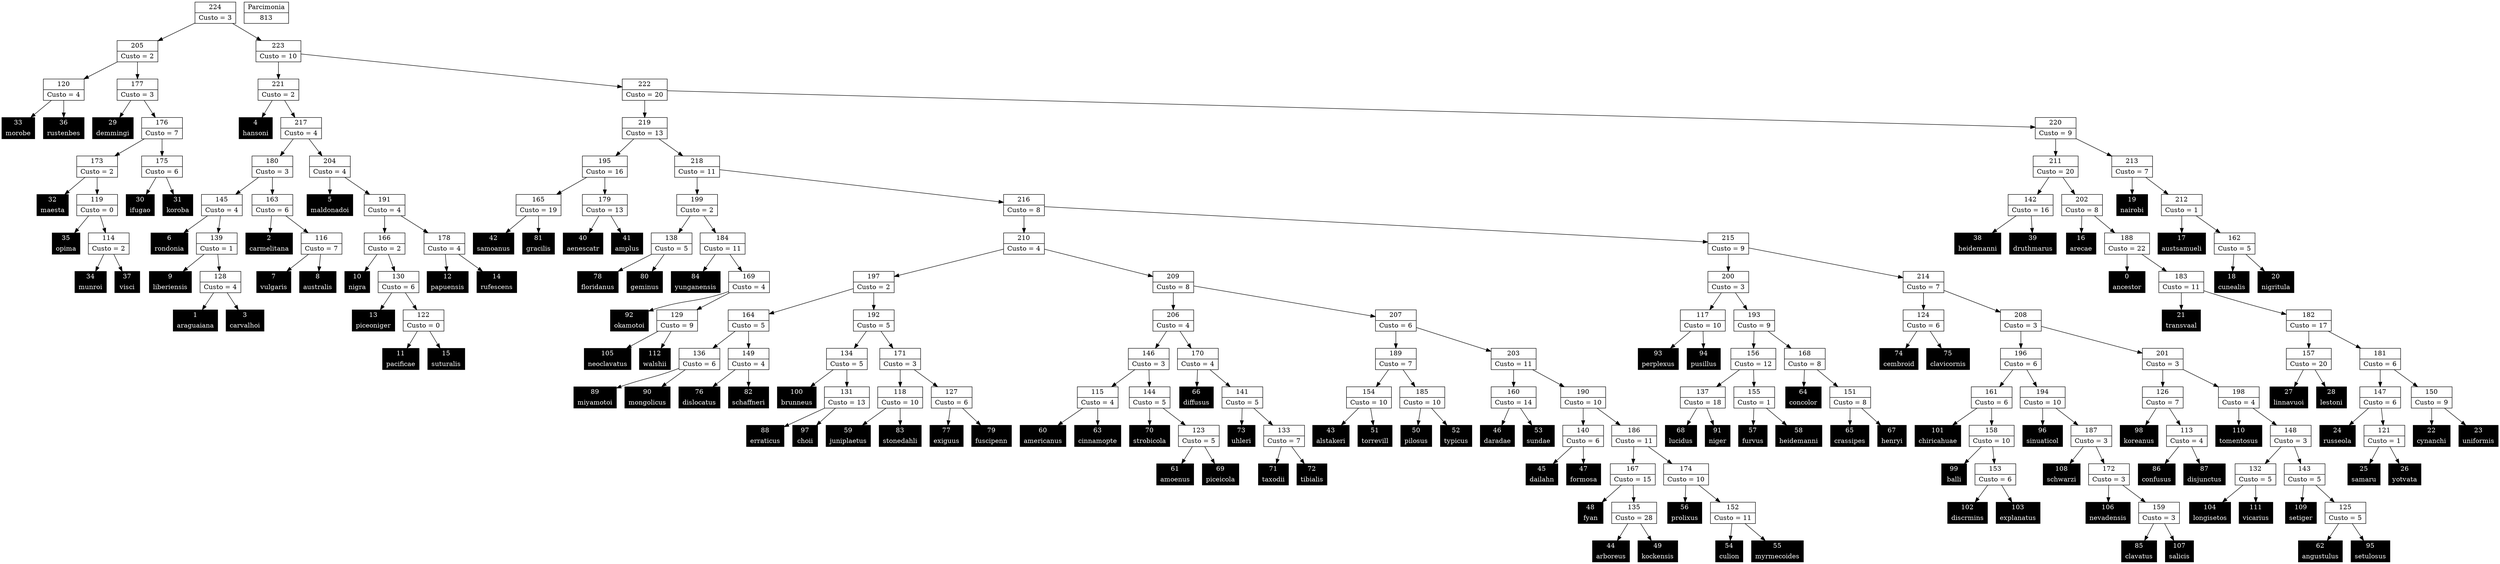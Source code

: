 Digraph G {
0 [shape="record", label="{0 | ancestor}",style=filled, color=black, fontcolor=white,fontsize=14, height=0.5]
1 [shape="record", label="{1 | araguaiana}",style=filled, color=black, fontcolor=white,fontsize=14, height=0.5]
2 [shape="record", label="{2 | carmelitana}",style=filled, color=black, fontcolor=white,fontsize=14, height=0.5]
3 [shape="record", label="{3 | carvalhoi}",style=filled, color=black, fontcolor=white,fontsize=14, height=0.5]
4 [shape="record", label="{4 | hansoni}",style=filled, color=black, fontcolor=white,fontsize=14, height=0.5]
5 [shape="record", label="{5 | maldonadoi}",style=filled, color=black, fontcolor=white,fontsize=14, height=0.5]
6 [shape="record", label="{6 | rondonia}",style=filled, color=black, fontcolor=white,fontsize=14, height=0.5]
7 [shape="record", label="{7 | vulgaris}",style=filled, color=black, fontcolor=white,fontsize=14, height=0.5]
8 [shape="record", label="{8 | australis}",style=filled, color=black, fontcolor=white,fontsize=14, height=0.5]
9 [shape="record", label="{9 | liberiensis}",style=filled, color=black, fontcolor=white,fontsize=14, height=0.5]
10 [shape="record", label="{10 | nigra}",style=filled, color=black, fontcolor=white,fontsize=14, height=0.5]
11 [shape="record", label="{11 | pacificae}",style=filled, color=black, fontcolor=white,fontsize=14, height=0.5]
12 [shape="record", label="{12 | papuensis}",style=filled, color=black, fontcolor=white,fontsize=14, height=0.5]
13 [shape="record", label="{13 | piceoniger}",style=filled, color=black, fontcolor=white,fontsize=14, height=0.5]
14 [shape="record", label="{14 | rufescens}",style=filled, color=black, fontcolor=white,fontsize=14, height=0.5]
15 [shape="record", label="{15 | suturalis}",style=filled, color=black, fontcolor=white,fontsize=14, height=0.5]
16 [shape="record", label="{16 | arecae}",style=filled, color=black, fontcolor=white,fontsize=14, height=0.5]
17 [shape="record", label="{17 | austsamueli}",style=filled, color=black, fontcolor=white,fontsize=14, height=0.5]
18 [shape="record", label="{18 | cunealis}",style=filled, color=black, fontcolor=white,fontsize=14, height=0.5]
19 [shape="record", label="{19 | nairobi}",style=filled, color=black, fontcolor=white,fontsize=14, height=0.5]
20 [shape="record", label="{20 | nigritula}",style=filled, color=black, fontcolor=white,fontsize=14, height=0.5]
21 [shape="record", label="{21 | transvaal}",style=filled, color=black, fontcolor=white,fontsize=14, height=0.5]
22 [shape="record", label="{22 | cynanchi}",style=filled, color=black, fontcolor=white,fontsize=14, height=0.5]
23 [shape="record", label="{23 | uniformis}",style=filled, color=black, fontcolor=white,fontsize=14, height=0.5]
24 [shape="record", label="{24 | russeola}",style=filled, color=black, fontcolor=white,fontsize=14, height=0.5]
25 [shape="record", label="{25 | samaru}",style=filled, color=black, fontcolor=white,fontsize=14, height=0.5]
26 [shape="record", label="{26 | yotvata}",style=filled, color=black, fontcolor=white,fontsize=14, height=0.5]
27 [shape="record", label="{27 | linnavuoi}",style=filled, color=black, fontcolor=white,fontsize=14, height=0.5]
28 [shape="record", label="{28 | lestoni}",style=filled, color=black, fontcolor=white,fontsize=14, height=0.5]
29 [shape="record", label="{29 | demmingi}",style=filled, color=black, fontcolor=white,fontsize=14, height=0.5]
30 [shape="record", label="{30 | ifugao}",style=filled, color=black, fontcolor=white,fontsize=14, height=0.5]
31 [shape="record", label="{31 | koroba}",style=filled, color=black, fontcolor=white,fontsize=14, height=0.5]
32 [shape="record", label="{32 | maesta}",style=filled, color=black, fontcolor=white,fontsize=14, height=0.5]
33 [shape="record", label="{33 | morobe}",style=filled, color=black, fontcolor=white,fontsize=14, height=0.5]
34 [shape="record", label="{34 | munroi}",style=filled, color=black, fontcolor=white,fontsize=14, height=0.5]
35 [shape="record", label="{35 | opima}",style=filled, color=black, fontcolor=white,fontsize=14, height=0.5]
36 [shape="record", label="{36 | rustenbes}",style=filled, color=black, fontcolor=white,fontsize=14, height=0.5]
37 [shape="record", label="{37 | visci}",style=filled, color=black, fontcolor=white,fontsize=14, height=0.5]
38 [shape="record", label="{38 | heidemanni}",style=filled, color=black, fontcolor=white,fontsize=14, height=0.5]
39 [shape="record", label="{39 | druthmarus}",style=filled, color=black, fontcolor=white,fontsize=14, height=0.5]
40 [shape="record", label="{40 | aenescatr}",style=filled, color=black, fontcolor=white,fontsize=14, height=0.5]
41 [shape="record", label="{41 | amplus}",style=filled, color=black, fontcolor=white,fontsize=14, height=0.5]
42 [shape="record", label="{42 | samoanus}",style=filled, color=black, fontcolor=white,fontsize=14, height=0.5]
43 [shape="record", label="{43 | alstakeri}",style=filled, color=black, fontcolor=white,fontsize=14, height=0.5]
44 [shape="record", label="{44 | arboreus}",style=filled, color=black, fontcolor=white,fontsize=14, height=0.5]
45 [shape="record", label="{45 | dailahn}",style=filled, color=black, fontcolor=white,fontsize=14, height=0.5]
46 [shape="record", label="{46 | daradae}",style=filled, color=black, fontcolor=white,fontsize=14, height=0.5]
47 [shape="record", label="{47 | formosa}",style=filled, color=black, fontcolor=white,fontsize=14, height=0.5]
48 [shape="record", label="{48 | fyan}",style=filled, color=black, fontcolor=white,fontsize=14, height=0.5]
49 [shape="record", label="{49 | kockensis}",style=filled, color=black, fontcolor=white,fontsize=14, height=0.5]
50 [shape="record", label="{50 | pilosus}",style=filled, color=black, fontcolor=white,fontsize=14, height=0.5]
51 [shape="record", label="{51 | torrevill}",style=filled, color=black, fontcolor=white,fontsize=14, height=0.5]
52 [shape="record", label="{52 | typicus}",style=filled, color=black, fontcolor=white,fontsize=14, height=0.5]
53 [shape="record", label="{53 | sundae}",style=filled, color=black, fontcolor=white,fontsize=14, height=0.5]
54 [shape="record", label="{54 | culion}",style=filled, color=black, fontcolor=white,fontsize=14, height=0.5]
55 [shape="record", label="{55 | myrmecoides}",style=filled, color=black, fontcolor=white,fontsize=14, height=0.5]
56 [shape="record", label="{56 | prolixus}",style=filled, color=black, fontcolor=white,fontsize=14, height=0.5]
57 [shape="record", label="{57 | furvus}",style=filled, color=black, fontcolor=white,fontsize=14, height=0.5]
58 [shape="record", label="{58 | heidemanni}",style=filled, color=black, fontcolor=white,fontsize=14, height=0.5]
59 [shape="record", label="{59 | juniplaetus}",style=filled, color=black, fontcolor=white,fontsize=14, height=0.5]
60 [shape="record", label="{60 | americanus}",style=filled, color=black, fontcolor=white,fontsize=14, height=0.5]
61 [shape="record", label="{61 | amoenus}",style=filled, color=black, fontcolor=white,fontsize=14, height=0.5]
62 [shape="record", label="{62 | angustulus}",style=filled, color=black, fontcolor=white,fontsize=14, height=0.5]
63 [shape="record", label="{63 | cinnamopte}",style=filled, color=black, fontcolor=white,fontsize=14, height=0.5]
64 [shape="record", label="{64 | concolor}",style=filled, color=black, fontcolor=white,fontsize=14, height=0.5]
65 [shape="record", label="{65 | crassipes}",style=filled, color=black, fontcolor=white,fontsize=14, height=0.5]
66 [shape="record", label="{66 | diffusus}",style=filled, color=black, fontcolor=white,fontsize=14, height=0.5]
67 [shape="record", label="{67 | henryi}",style=filled, color=black, fontcolor=white,fontsize=14, height=0.5]
68 [shape="record", label="{68 | lucidus}",style=filled, color=black, fontcolor=white,fontsize=14, height=0.5]
69 [shape="record", label="{69 | piceicola}",style=filled, color=black, fontcolor=white,fontsize=14, height=0.5]
70 [shape="record", label="{70 | strobicola}",style=filled, color=black, fontcolor=white,fontsize=14, height=0.5]
71 [shape="record", label="{71 | taxodii}",style=filled, color=black, fontcolor=white,fontsize=14, height=0.5]
72 [shape="record", label="{72 | tibialis}",style=filled, color=black, fontcolor=white,fontsize=14, height=0.5]
73 [shape="record", label="{73 | uhleri}",style=filled, color=black, fontcolor=white,fontsize=14, height=0.5]
74 [shape="record", label="{74 | cembroid}",style=filled, color=black, fontcolor=white,fontsize=14, height=0.5]
75 [shape="record", label="{75 | clavicornis}",style=filled, color=black, fontcolor=white,fontsize=14, height=0.5]
76 [shape="record", label="{76 | dislocatus}",style=filled, color=black, fontcolor=white,fontsize=14, height=0.5]
77 [shape="record", label="{77 | exiguus}",style=filled, color=black, fontcolor=white,fontsize=14, height=0.5]
78 [shape="record", label="{78 | floridanus}",style=filled, color=black, fontcolor=white,fontsize=14, height=0.5]
79 [shape="record", label="{79 | fuscipenn}",style=filled, color=black, fontcolor=white,fontsize=14, height=0.5]
80 [shape="record", label="{80 | geminus}",style=filled, color=black, fontcolor=white,fontsize=14, height=0.5]
81 [shape="record", label="{81 | gracilis}",style=filled, color=black, fontcolor=white,fontsize=14, height=0.5]
82 [shape="record", label="{82 | schaffneri}",style=filled, color=black, fontcolor=white,fontsize=14, height=0.5]
83 [shape="record", label="{83 | stonedahli}",style=filled, color=black, fontcolor=white,fontsize=14, height=0.5]
84 [shape="record", label="{84 | yunganensis}",style=filled, color=black, fontcolor=white,fontsize=14, height=0.5]
85 [shape="record", label="{85 | clavatus}",style=filled, color=black, fontcolor=white,fontsize=14, height=0.5]
86 [shape="record", label="{86 | confusus}",style=filled, color=black, fontcolor=white,fontsize=14, height=0.5]
87 [shape="record", label="{87 | disjunctus}",style=filled, color=black, fontcolor=white,fontsize=14, height=0.5]
88 [shape="record", label="{88 | erraticus}",style=filled, color=black, fontcolor=white,fontsize=14, height=0.5]
89 [shape="record", label="{89 | miyamotoi}",style=filled, color=black, fontcolor=white,fontsize=14, height=0.5]
90 [shape="record", label="{90 | mongolicus}",style=filled, color=black, fontcolor=white,fontsize=14, height=0.5]
91 [shape="record", label="{91 | niger}",style=filled, color=black, fontcolor=white,fontsize=14, height=0.5]
92 [shape="record", label="{92 | okamotoi}",style=filled, color=black, fontcolor=white,fontsize=14, height=0.5]
93 [shape="record", label="{93 | perplexus}",style=filled, color=black, fontcolor=white,fontsize=14, height=0.5]
94 [shape="record", label="{94 | pusillus}",style=filled, color=black, fontcolor=white,fontsize=14, height=0.5]
95 [shape="record", label="{95 | setulosus}",style=filled, color=black, fontcolor=white,fontsize=14, height=0.5]
96 [shape="record", label="{96 | sinuaticol}",style=filled, color=black, fontcolor=white,fontsize=14, height=0.5]
97 [shape="record", label="{97 | choii}",style=filled, color=black, fontcolor=white,fontsize=14, height=0.5]
98 [shape="record", label="{98 | koreanus}",style=filled, color=black, fontcolor=white,fontsize=14, height=0.5]
99 [shape="record", label="{99 | balli}",style=filled, color=black, fontcolor=white,fontsize=14, height=0.5]
100 [shape="record", label="{100 | brunneus}",style=filled, color=black, fontcolor=white,fontsize=14, height=0.5]
101 [shape="record", label="{101 | chiricahuae}",style=filled, color=black, fontcolor=white,fontsize=14, height=0.5]
102 [shape="record", label="{102 | discrmins}",style=filled, color=black, fontcolor=white,fontsize=14, height=0.5]
103 [shape="record", label="{103 | explanatus}",style=filled, color=black, fontcolor=white,fontsize=14, height=0.5]
104 [shape="record", label="{104 | longisetos}",style=filled, color=black, fontcolor=white,fontsize=14, height=0.5]
105 [shape="record", label="{105 | neoclavatus}",style=filled, color=black, fontcolor=white,fontsize=14, height=0.5]
106 [shape="record", label="{106 | nevadensis}",style=filled, color=black, fontcolor=white,fontsize=14, height=0.5]
107 [shape="record", label="{107 | salicis}",style=filled, color=black, fontcolor=white,fontsize=14, height=0.5]
108 [shape="record", label="{108 | schwarzi}",style=filled, color=black, fontcolor=white,fontsize=14, height=0.5]
109 [shape="record", label="{109 | setiger}",style=filled, color=black, fontcolor=white,fontsize=14, height=0.5]
110 [shape="record", label="{110 | tomentosus}",style=filled, color=black, fontcolor=white,fontsize=14, height=0.5]
111 [shape="record", label="{111 | vicarius}",style=filled, color=black, fontcolor=white,fontsize=14, height=0.5]
112 [shape="record", label="{112 | walshii}",style=filled, color=black, fontcolor=white,fontsize=14, height=0.5]
113 [shape="record", label="{113|Custo = 4}"]
114 [shape="record", label="{114|Custo = 2}"]
115 [shape="record", label="{115|Custo = 4}"]
116 [shape="record", label="{116|Custo = 7}"]
117 [shape="record", label="{117|Custo = 10}"]
118 [shape="record", label="{118|Custo = 10}"]
119 [shape="record", label="{119|Custo = 0}"]
120 [shape="record", label="{120|Custo = 4}"]
121 [shape="record", label="{121|Custo = 1}"]
122 [shape="record", label="{122|Custo = 0}"]
123 [shape="record", label="{123|Custo = 5}"]
124 [shape="record", label="{124|Custo = 6}"]
125 [shape="record", label="{125|Custo = 5}"]
126 [shape="record", label="{126|Custo = 7}"]
127 [shape="record", label="{127|Custo = 6}"]
128 [shape="record", label="{128|Custo = 4}"]
129 [shape="record", label="{129|Custo = 9}"]
130 [shape="record", label="{130|Custo = 6}"]
131 [shape="record", label="{131|Custo = 13}"]
132 [shape="record", label="{132|Custo = 5}"]
133 [shape="record", label="{133|Custo = 7}"]
134 [shape="record", label="{134|Custo = 5}"]
135 [shape="record", label="{135|Custo = 28}"]
136 [shape="record", label="{136|Custo = 6}"]
137 [shape="record", label="{137|Custo = 18}"]
138 [shape="record", label="{138|Custo = 5}"]
139 [shape="record", label="{139|Custo = 1}"]
140 [shape="record", label="{140|Custo = 6}"]
141 [shape="record", label="{141|Custo = 5}"]
142 [shape="record", label="{142|Custo = 16}"]
143 [shape="record", label="{143|Custo = 5}"]
144 [shape="record", label="{144|Custo = 5}"]
145 [shape="record", label="{145|Custo = 4}"]
146 [shape="record", label="{146|Custo = 3}"]
147 [shape="record", label="{147|Custo = 6}"]
148 [shape="record", label="{148|Custo = 3}"]
149 [shape="record", label="{149|Custo = 4}"]
150 [shape="record", label="{150|Custo = 9}"]
151 [shape="record", label="{151|Custo = 8}"]
152 [shape="record", label="{152|Custo = 11}"]
153 [shape="record", label="{153|Custo = 6}"]
154 [shape="record", label="{154|Custo = 10}"]
155 [shape="record", label="{155|Custo = 1}"]
156 [shape="record", label="{156|Custo = 12}"]
157 [shape="record", label="{157|Custo = 20}"]
158 [shape="record", label="{158|Custo = 10}"]
159 [shape="record", label="{159|Custo = 3}"]
160 [shape="record", label="{160|Custo = 14}"]
161 [shape="record", label="{161|Custo = 6}"]
162 [shape="record", label="{162|Custo = 5}"]
163 [shape="record", label="{163|Custo = 6}"]
164 [shape="record", label="{164|Custo = 5}"]
165 [shape="record", label="{165|Custo = 19}"]
166 [shape="record", label="{166|Custo = 2}"]
167 [shape="record", label="{167|Custo = 15}"]
168 [shape="record", label="{168|Custo = 8}"]
169 [shape="record", label="{169|Custo = 4}"]
170 [shape="record", label="{170|Custo = 4}"]
171 [shape="record", label="{171|Custo = 3}"]
172 [shape="record", label="{172|Custo = 3}"]
173 [shape="record", label="{173|Custo = 2}"]
174 [shape="record", label="{174|Custo = 10}"]
175 [shape="record", label="{175|Custo = 6}"]
176 [shape="record", label="{176|Custo = 7}"]
177 [shape="record", label="{177|Custo = 3}"]
178 [shape="record", label="{178|Custo = 4}"]
179 [shape="record", label="{179|Custo = 13}"]
180 [shape="record", label="{180|Custo = 3}"]
181 [shape="record", label="{181|Custo = 6}"]
182 [shape="record", label="{182|Custo = 17}"]
183 [shape="record", label="{183|Custo = 11}"]
184 [shape="record", label="{184|Custo = 11}"]
185 [shape="record", label="{185|Custo = 10}"]
186 [shape="record", label="{186|Custo = 11}"]
187 [shape="record", label="{187|Custo = 3}"]
188 [shape="record", label="{188|Custo = 22}"]
189 [shape="record", label="{189|Custo = 7}"]
190 [shape="record", label="{190|Custo = 10}"]
191 [shape="record", label="{191|Custo = 4}"]
192 [shape="record", label="{192|Custo = 5}"]
193 [shape="record", label="{193|Custo = 9}"]
194 [shape="record", label="{194|Custo = 10}"]
195 [shape="record", label="{195|Custo = 16}"]
196 [shape="record", label="{196|Custo = 6}"]
197 [shape="record", label="{197|Custo = 2}"]
198 [shape="record", label="{198|Custo = 4}"]
199 [shape="record", label="{199|Custo = 2}"]
200 [shape="record", label="{200|Custo = 3}"]
201 [shape="record", label="{201|Custo = 3}"]
202 [shape="record", label="{202|Custo = 8}"]
203 [shape="record", label="{203|Custo = 11}"]
204 [shape="record", label="{204|Custo = 4}"]
205 [shape="record", label="{205|Custo = 2}"]
206 [shape="record", label="{206|Custo = 4}"]
207 [shape="record", label="{207|Custo = 6}"]
208 [shape="record", label="{208|Custo = 3}"]
209 [shape="record", label="{209|Custo = 8}"]
210 [shape="record", label="{210|Custo = 4}"]
211 [shape="record", label="{211|Custo = 20}"]
212 [shape="record", label="{212|Custo = 1}"]
213 [shape="record", label="{213|Custo = 7}"]
214 [shape="record", label="{214|Custo = 7}"]
215 [shape="record", label="{215|Custo = 9}"]
216 [shape="record", label="{216|Custo = 8}"]
217 [shape="record", label="{217|Custo = 4}"]
218 [shape="record", label="{218|Custo = 11}"]
219 [shape="record", label="{219|Custo = 13}"]
220 [shape="record", label="{220|Custo = 9}"]
221 [shape="record", label="{221|Custo = 2}"]
222 [shape="record", label="{222|Custo = 20}"]
223 [shape="record", label="{223|Custo = 10}"]
224 [shape="record", label="{224|Custo = 3}"]

113->87
113->86
114->37
114->34
115->63
115->60
116->8
116->7
117->94
117->93
118->83
118->59
119->114
119->35
120->36
120->33
121->26
121->25
122->15
122->11
123->69
123->61
124->75
124->74
125->95
125->62
126->113
126->98
127->79
127->77
128->3
128->1
129->112
129->105
130->122
130->13
131->97
131->88
132->111
132->104
133->72
133->71
134->131
134->100
135->49
135->44
136->90
136->89
137->91
137->68
138->80
138->78
139->128
139->9
140->47
140->45
141->133
141->73
142->39
142->38
143->125
143->109
144->123
144->70
145->139
145->6
146->144
146->115
147->121
147->24
148->143
148->132
149->82
149->76
150->23
150->22
151->67
151->65
152->55
152->54
153->103
153->102
154->51
154->43
155->58
155->57
156->155
156->137
157->28
157->27
158->153
158->99
159->107
159->85
160->53
160->46
161->158
161->101
162->20
162->18
163->116
163->2
164->149
164->136
165->81
165->42
166->130
166->10
167->135
167->48
168->151
168->64
169->129
169->92
170->141
170->66
171->127
171->118
172->159
172->106
173->119
173->32
174->152
174->56
175->31
175->30
176->175
176->173
177->176
177->29
178->14
178->12
179->41
179->40
180->163
180->145
181->150
181->147
182->181
182->157
183->182
183->21
184->169
184->84
185->52
185->50
186->174
186->167
187->172
187->108
188->183
188->0
189->185
189->154
190->186
190->140
191->178
191->166
192->171
192->134
193->168
193->156
194->187
194->96
195->179
195->165
196->194
196->161
197->192
197->164
198->148
198->110
199->184
199->138
200->193
200->117
201->198
201->126
202->188
202->16
203->190
203->160
204->191
204->5
205->177
205->120
206->170
206->146
207->203
207->189
208->201
208->196
209->207
209->206
210->209
210->197
211->202
211->142
212->162
212->17
213->212
213->19
214->208
214->124
215->214
215->200
216->215
216->210
217->204
217->180
218->216
218->199
219->218
219->195
220->213
220->211
221->217
221->4
222->220
222->219
223->222
223->221
224->223
224->205

813 [shape="record", label="{Parcimonia|813}"]
}